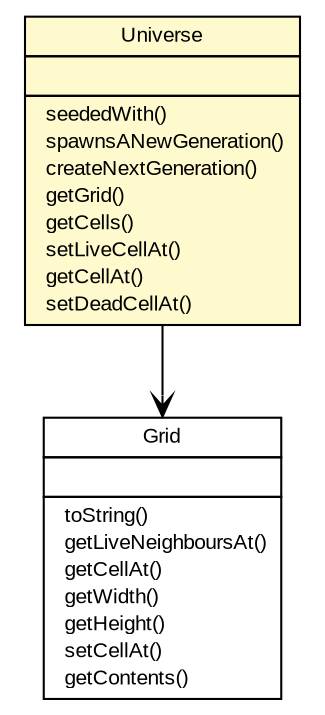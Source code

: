 #!/usr/local/bin/dot
#
# Class diagram 
# Generated by UmlGraph version 4.6 (http://www.spinellis.gr/sw/umlgraph)
#

digraph G {
	edge [fontname="arial",fontsize=10,labelfontname="arial",labelfontsize=10];
	node [fontname="arial",fontsize=10,shape=plaintext];
	// com.wakaleo.gameoflife.domain.Universe
	c8 [label=<<table border="0" cellborder="1" cellspacing="0" cellpadding="2" port="p" bgcolor="lemonChiffon" href="./Universe.html">
		<tr><td><table border="0" cellspacing="0" cellpadding="1">
			<tr><td> Universe </td></tr>
		</table></td></tr>
		<tr><td><table border="0" cellspacing="0" cellpadding="1">
			<tr><td align="left">  </td></tr>
		</table></td></tr>
		<tr><td><table border="0" cellspacing="0" cellpadding="1">
			<tr><td align="left">  seededWith() </td></tr>
			<tr><td align="left">  spawnsANewGeneration() </td></tr>
			<tr><td align="left">  createNextGeneration() </td></tr>
			<tr><td align="left">  getGrid() </td></tr>
			<tr><td align="left">  getCells() </td></tr>
			<tr><td align="left">  setLiveCellAt() </td></tr>
			<tr><td align="left">  getCellAt() </td></tr>
			<tr><td align="left">  setDeadCellAt() </td></tr>
		</table></td></tr>
		</table>>, fontname="arial", fontcolor="black", fontsize=10.0];
	// com.wakaleo.gameoflife.domain.Grid
	c14 [label=<<table border="0" cellborder="1" cellspacing="0" cellpadding="2" port="p" href="./Grid.html">
		<tr><td><table border="0" cellspacing="0" cellpadding="1">
			<tr><td> Grid </td></tr>
		</table></td></tr>
		<tr><td><table border="0" cellspacing="0" cellpadding="1">
			<tr><td align="left">  </td></tr>
		</table></td></tr>
		<tr><td><table border="0" cellspacing="0" cellpadding="1">
			<tr><td align="left">  toString() </td></tr>
			<tr><td align="left">  getLiveNeighboursAt() </td></tr>
			<tr><td align="left">  getCellAt() </td></tr>
			<tr><td align="left">  getWidth() </td></tr>
			<tr><td align="left">  getHeight() </td></tr>
			<tr><td align="left">  setCellAt() </td></tr>
			<tr><td align="left">  getContents() </td></tr>
		</table></td></tr>
		</table>>, fontname="arial", fontcolor="black", fontsize=10.0];
	// com.wakaleo.gameoflife.domain.Universe NAVASSOC com.wakaleo.gameoflife.domain.Grid
	c8:p -> c14:p [taillabel="", label="", headlabel="", fontname="arial", fontcolor="black", fontsize=10.0, color="black", arrowhead=open];
}

